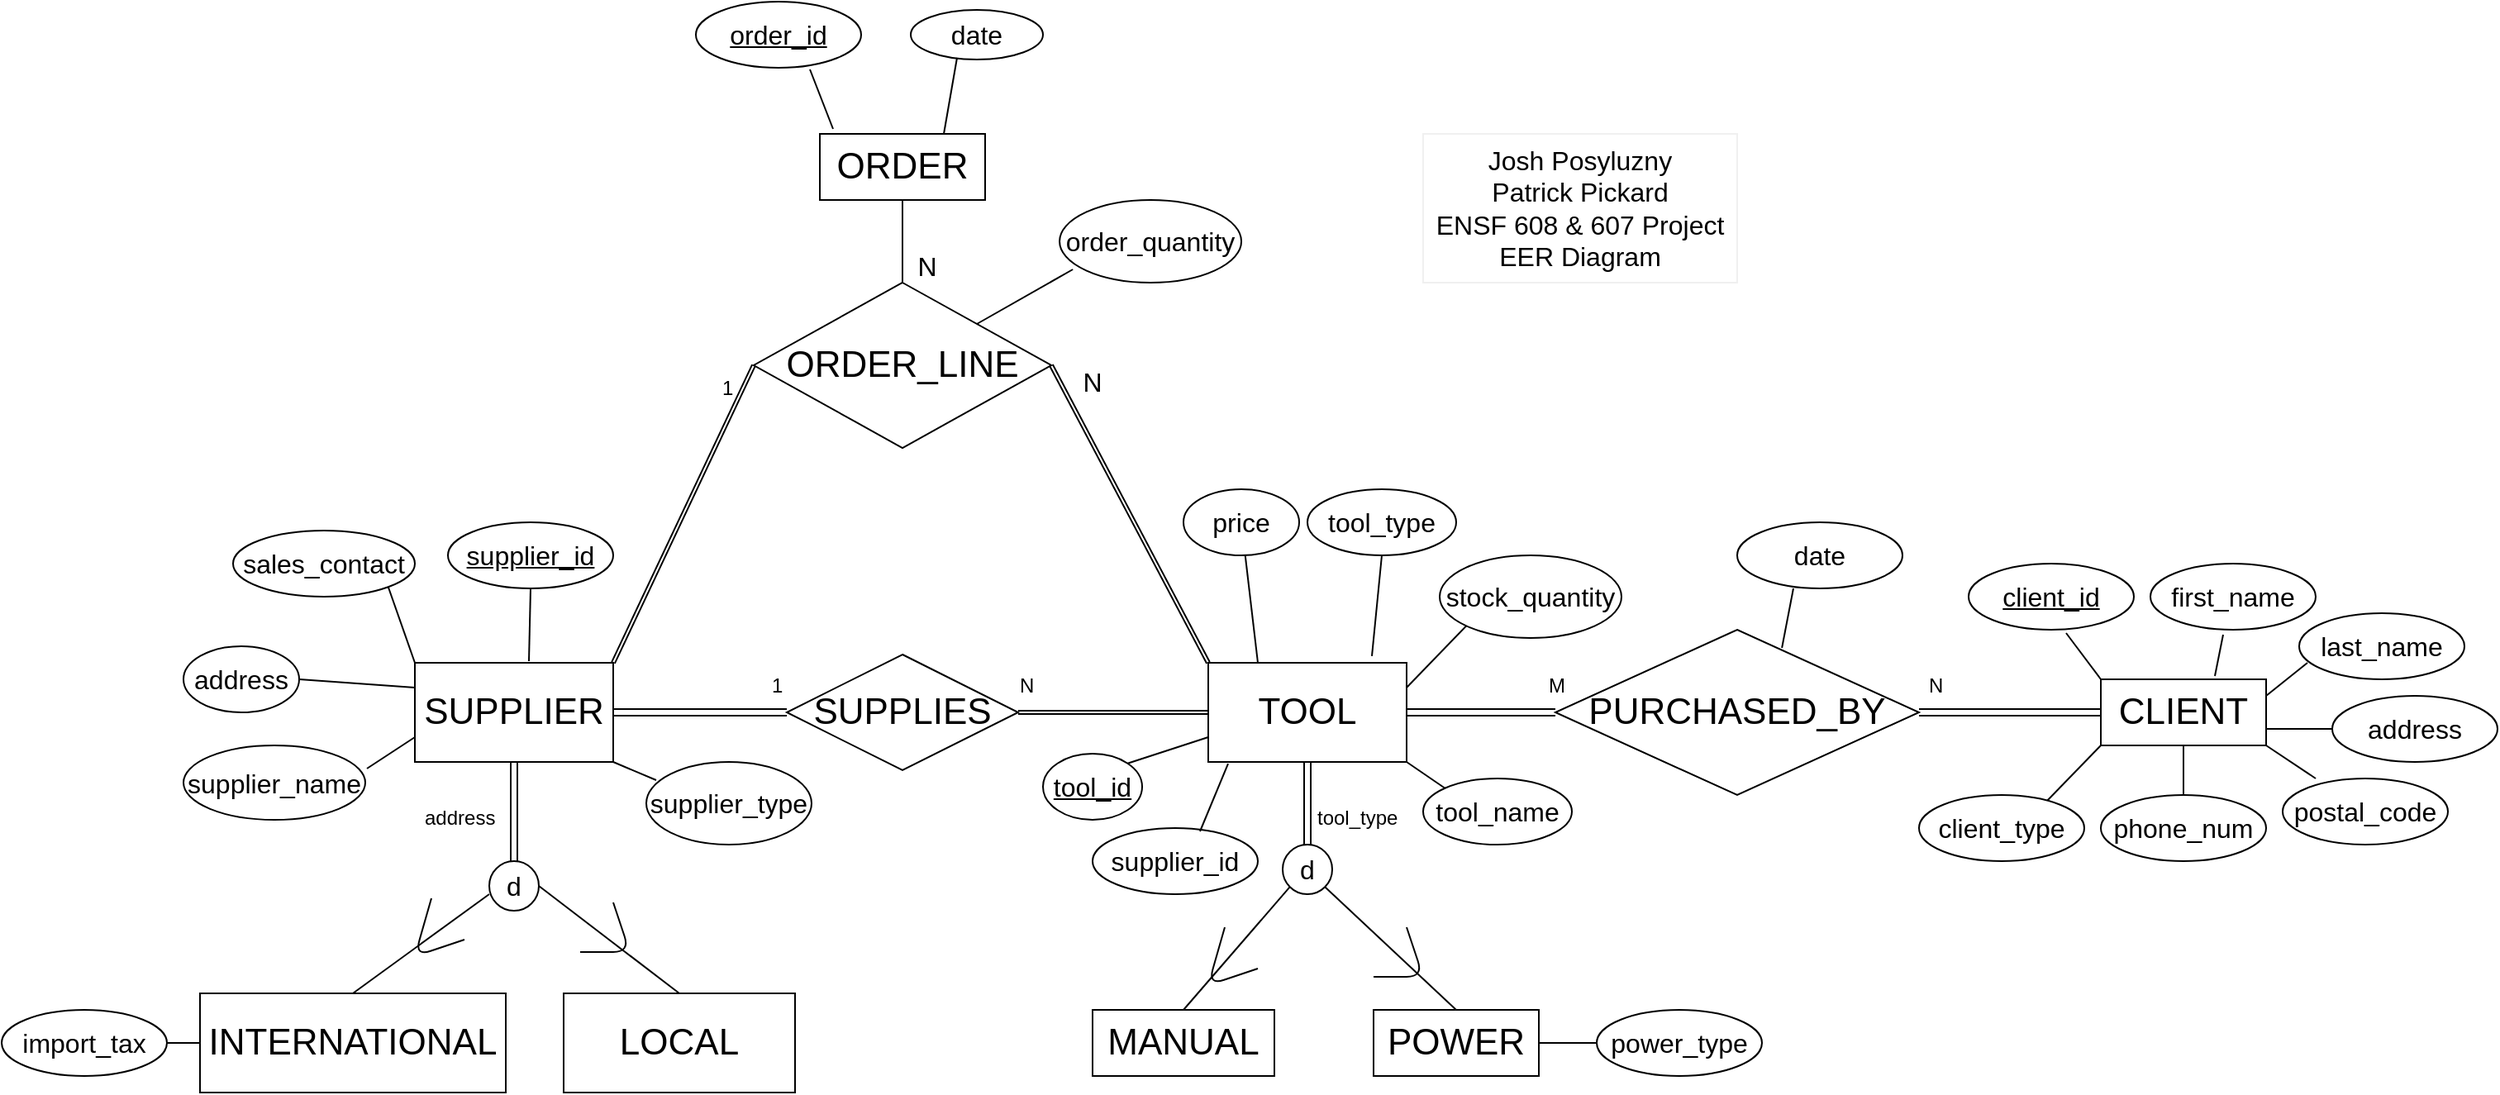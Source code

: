<mxfile version="13.9.9" type="device"><diagram id="N1eym-ta3Zyowu64CZf6" name="Page-1"><mxGraphModel dx="2912" dy="1182" grid="1" gridSize="10" guides="1" tooltips="1" connect="1" arrows="1" fold="1" page="1" pageScale="1" pageWidth="850" pageHeight="1100" math="0" shadow="0"><root><mxCell id="0"/><mxCell id="1" parent="0"/><mxCell id="YOftisNOEijY0MqFy7kf-3" value="TOOL" style="whiteSpace=wrap;html=1;align=center;fontSize=22;" parent="1" vertex="1"><mxGeometry x="390" y="620" width="120" height="60" as="geometry"/></mxCell><mxCell id="YOftisNOEijY0MqFy7kf-5" value="tool_id" style="ellipse;whiteSpace=wrap;html=1;align=center;fontStyle=4;fontSize=16;" parent="1" vertex="1"><mxGeometry x="290" y="675" width="60" height="40" as="geometry"/></mxCell><mxCell id="YOftisNOEijY0MqFy7kf-6" value="tool_type" style="ellipse;whiteSpace=wrap;html=1;align=center;fontSize=16;" parent="1" vertex="1"><mxGeometry x="450" y="515" width="90" height="40" as="geometry"/></mxCell><mxCell id="YOftisNOEijY0MqFy7kf-7" value="tool_name" style="ellipse;whiteSpace=wrap;html=1;align=center;fontSize=16;" parent="1" vertex="1"><mxGeometry x="520" y="690" width="90" height="40" as="geometry"/></mxCell><mxCell id="YOftisNOEijY0MqFy7kf-8" value="stock_quantity" style="ellipse;whiteSpace=wrap;html=1;align=center;fontSize=16;" parent="1" vertex="1"><mxGeometry x="530" y="555" width="110" height="50" as="geometry"/></mxCell><mxCell id="YOftisNOEijY0MqFy7kf-9" value="price" style="ellipse;whiteSpace=wrap;html=1;align=center;fontSize=16;" parent="1" vertex="1"><mxGeometry x="375" y="515" width="70" height="40" as="geometry"/></mxCell><mxCell id="YOftisNOEijY0MqFy7kf-10" value="SUPPLIER" style="whiteSpace=wrap;html=1;align=center;fontSize=22;" parent="1" vertex="1"><mxGeometry x="-90" y="620" width="120" height="60" as="geometry"/></mxCell><mxCell id="YOftisNOEijY0MqFy7kf-11" value="supplier_id" style="ellipse;whiteSpace=wrap;html=1;align=center;fontStyle=4;fontSize=16;" parent="1" vertex="1"><mxGeometry x="-70" y="535" width="100" height="40" as="geometry"/></mxCell><mxCell id="YOftisNOEijY0MqFy7kf-12" value="supplier_type" style="ellipse;whiteSpace=wrap;html=1;align=center;fontSize=16;" parent="1" vertex="1"><mxGeometry x="50" y="680" width="100" height="50" as="geometry"/></mxCell><mxCell id="YOftisNOEijY0MqFy7kf-13" value="supplier_name" style="ellipse;whiteSpace=wrap;html=1;align=center;fontSize=16;" parent="1" vertex="1"><mxGeometry x="-230" y="670" width="110" height="45" as="geometry"/></mxCell><mxCell id="YOftisNOEijY0MqFy7kf-14" value="address" style="ellipse;whiteSpace=wrap;html=1;align=center;fontSize=16;" parent="1" vertex="1"><mxGeometry x="-230" y="610" width="70" height="40" as="geometry"/></mxCell><mxCell id="YOftisNOEijY0MqFy7kf-15" value="sales_contact" style="ellipse;whiteSpace=wrap;html=1;align=center;fontSize=16;" parent="1" vertex="1"><mxGeometry x="-200" y="540" width="110" height="40" as="geometry"/></mxCell><mxCell id="YOftisNOEijY0MqFy7kf-16" value="SUPPLIES" style="shape=rhombus;perimeter=rhombusPerimeter;whiteSpace=wrap;html=1;align=center;fontSize=22;" parent="1" vertex="1"><mxGeometry x="135" y="615" width="140" height="70" as="geometry"/></mxCell><mxCell id="YOftisNOEijY0MqFy7kf-17" value="" style="shape=link;html=1;rounded=0;fontSize=22;entryX=0;entryY=0.5;entryDx=0;entryDy=0;" parent="1" target="YOftisNOEijY0MqFy7kf-16" edge="1"><mxGeometry relative="1" as="geometry"><mxPoint x="30" y="650" as="sourcePoint"/><mxPoint x="190" y="649.5" as="targetPoint"/></mxGeometry></mxCell><mxCell id="YOftisNOEijY0MqFy7kf-20" value="1" style="text;strokeColor=none;fillColor=none;spacingLeft=4;spacingRight=4;overflow=hidden;rotatable=0;points=[[0,0.5],[1,0.5]];portConstraint=eastwest;fontSize=12;" parent="1" vertex="1"><mxGeometry x="120" y="620" width="20" height="30" as="geometry"/></mxCell><mxCell id="YOftisNOEijY0MqFy7kf-21" value="N" style="text;strokeColor=none;fillColor=none;spacingLeft=4;spacingRight=4;overflow=hidden;rotatable=0;points=[[0,0.5],[1,0.5]];portConstraint=eastwest;fontSize=12;" parent="1" vertex="1"><mxGeometry x="270" y="620" width="20" height="30" as="geometry"/></mxCell><mxCell id="YOftisNOEijY0MqFy7kf-22" value="ORDER" style="whiteSpace=wrap;html=1;align=center;fontSize=22;" parent="1" vertex="1"><mxGeometry x="155" y="300" width="100" height="40" as="geometry"/></mxCell><mxCell id="YOftisNOEijY0MqFy7kf-24" value="order_id" style="ellipse;whiteSpace=wrap;html=1;align=center;fontStyle=4;fontSize=16;" parent="1" vertex="1"><mxGeometry x="80" y="220" width="100" height="40" as="geometry"/></mxCell><mxCell id="YOftisNOEijY0MqFy7kf-26" value="ORDER_LINE" style="shape=rhombus;perimeter=rhombusPerimeter;whiteSpace=wrap;html=1;align=center;fontSize=22;" parent="1" vertex="1"><mxGeometry x="115" y="390" width="180" height="100" as="geometry"/></mxCell><mxCell id="YOftisNOEijY0MqFy7kf-27" value="" style="endArrow=none;html=1;rounded=0;fontSize=22;entryX=0.5;entryY=1;entryDx=0;entryDy=0;exitX=0.5;exitY=0;exitDx=0;exitDy=0;" parent="1" source="YOftisNOEijY0MqFy7kf-26" target="YOftisNOEijY0MqFy7kf-22" edge="1"><mxGeometry relative="1" as="geometry"><mxPoint x="45" y="470" as="sourcePoint"/><mxPoint x="205" y="470" as="targetPoint"/></mxGeometry></mxCell><mxCell id="YOftisNOEijY0MqFy7kf-29" value="date" style="ellipse;whiteSpace=wrap;html=1;align=center;fontSize=16;" parent="1" vertex="1"><mxGeometry x="210" y="225" width="80" height="30" as="geometry"/></mxCell><mxCell id="YOftisNOEijY0MqFy7kf-33" value="" style="shape=link;html=1;rounded=0;fontSize=22;entryX=0;entryY=0.5;entryDx=0;entryDy=0;width=2;exitX=1;exitY=0.5;exitDx=0;exitDy=0;" parent="1" source="YOftisNOEijY0MqFy7kf-16" target="YOftisNOEijY0MqFy7kf-3" edge="1"><mxGeometry relative="1" as="geometry"><mxPoint x="310" y="685" as="sourcePoint"/><mxPoint x="430" y="685" as="targetPoint"/></mxGeometry></mxCell><mxCell id="YOftisNOEijY0MqFy7kf-37" value="order_quantity" style="ellipse;whiteSpace=wrap;html=1;align=center;fontSize=16;" parent="1" vertex="1"><mxGeometry x="300.03" y="340" width="110" height="50" as="geometry"/></mxCell><mxCell id="YOftisNOEijY0MqFy7kf-44" value="INTERNATIONAL" style="whiteSpace=wrap;html=1;align=center;fontSize=22;" parent="1" vertex="1"><mxGeometry x="-220" y="820" width="185" height="60" as="geometry"/></mxCell><mxCell id="YOftisNOEijY0MqFy7kf-48" value="" style="endArrow=none;html=1;rounded=0;fontSize=22;exitX=0.5;exitY=1;exitDx=0;exitDy=0;entryX=0.5;entryY=0;entryDx=0;entryDy=0;" parent="1" target="YOftisNOEijY0MqFy7kf-44" edge="1"><mxGeometry relative="1" as="geometry"><mxPoint x="-45" y="760" as="sourcePoint"/><mxPoint x="-45" y="820" as="targetPoint"/></mxGeometry></mxCell><mxCell id="YOftisNOEijY0MqFy7kf-51" value="" style="endArrow=none;html=1;fontSize=22;" parent="1" edge="1"><mxGeometry width="50" height="50" relative="1" as="geometry"><mxPoint x="-80" y="762.5" as="sourcePoint"/><mxPoint x="-60" y="787.5" as="targetPoint"/><Array as="points"><mxPoint x="-90" y="797.5"/></Array></mxGeometry></mxCell><mxCell id="YOftisNOEijY0MqFy7kf-52" value="import_tax" style="ellipse;whiteSpace=wrap;html=1;align=center;fontSize=16;" parent="1" vertex="1"><mxGeometry x="-340" y="830" width="100" height="40" as="geometry"/></mxCell><mxCell id="YOftisNOEijY0MqFy7kf-53" value="POWER" style="whiteSpace=wrap;html=1;align=center;fontSize=22;" parent="1" vertex="1"><mxGeometry x="490" y="830" width="100" height="40" as="geometry"/></mxCell><mxCell id="YOftisNOEijY0MqFy7kf-54" value="" style="endArrow=none;html=1;rounded=0;fontSize=22;entryX=0.5;entryY=0;entryDx=0;entryDy=0;exitX=1;exitY=1;exitDx=0;exitDy=0;" parent="1" source="ExT4y5RC3eAS4JhBuVtr-16" target="YOftisNOEijY0MqFy7kf-53" edge="1"><mxGeometry relative="1" as="geometry"><mxPoint x="510" y="770" as="sourcePoint"/><mxPoint x="450" y="740" as="targetPoint"/></mxGeometry></mxCell><mxCell id="YOftisNOEijY0MqFy7kf-56" value="tool_type" style="text;strokeColor=none;fillColor=none;spacingLeft=4;spacingRight=4;overflow=hidden;rotatable=0;points=[[0,0.5],[1,0.5]];portConstraint=eastwest;fontSize=12;" parent="1" vertex="1"><mxGeometry x="450" y="700" width="60" height="20" as="geometry"/></mxCell><mxCell id="YOftisNOEijY0MqFy7kf-59" value="power_type" style="ellipse;whiteSpace=wrap;html=1;align=center;fontSize=16;" parent="1" vertex="1"><mxGeometry x="625" y="830" width="100" height="40" as="geometry"/></mxCell><mxCell id="YOftisNOEijY0MqFy7kf-61" value="CLIENT" style="whiteSpace=wrap;html=1;align=center;fontSize=22;" parent="1" vertex="1"><mxGeometry x="930" y="630" width="100" height="40" as="geometry"/></mxCell><mxCell id="YOftisNOEijY0MqFy7kf-62" value="PURCHASED_BY" style="shape=rhombus;perimeter=rhombusPerimeter;whiteSpace=wrap;html=1;align=center;fontSize=22;" parent="1" vertex="1"><mxGeometry x="600" y="600" width="220" height="100" as="geometry"/></mxCell><mxCell id="YOftisNOEijY0MqFy7kf-63" value="address" style="text;strokeColor=none;fillColor=none;spacingLeft=4;spacingRight=4;overflow=hidden;rotatable=0;points=[[0,0.5],[1,0.5]];portConstraint=eastwest;fontSize=12;" parent="1" vertex="1"><mxGeometry x="-90" y="700" width="60" height="30" as="geometry"/></mxCell><mxCell id="YOftisNOEijY0MqFy7kf-66" value="" style="endArrow=none;html=1;rounded=0;fontSize=22;exitX=1;exitY=0;exitDx=0;exitDy=0;entryX=0.073;entryY=0.84;entryDx=0;entryDy=0;entryPerimeter=0;" parent="1" source="YOftisNOEijY0MqFy7kf-26" target="YOftisNOEijY0MqFy7kf-37" edge="1"><mxGeometry relative="1" as="geometry"><mxPoint x="95" y="440" as="sourcePoint"/><mxPoint x="310.03" y="390" as="targetPoint"/></mxGeometry></mxCell><mxCell id="YOftisNOEijY0MqFy7kf-67" value="" style="endArrow=none;html=1;rounded=0;fontSize=22;exitX=0.69;exitY=1.025;exitDx=0;exitDy=0;exitPerimeter=0;entryX=0.08;entryY=-0.075;entryDx=0;entryDy=0;entryPerimeter=0;" parent="1" source="YOftisNOEijY0MqFy7kf-24" target="YOftisNOEijY0MqFy7kf-22" edge="1"><mxGeometry relative="1" as="geometry"><mxPoint x="95" y="440" as="sourcePoint"/><mxPoint x="255" y="440" as="targetPoint"/></mxGeometry></mxCell><mxCell id="YOftisNOEijY0MqFy7kf-68" value="" style="endArrow=none;html=1;rounded=0;fontSize=22;entryX=0.35;entryY=0.967;entryDx=0;entryDy=0;entryPerimeter=0;exitX=0.75;exitY=0;exitDx=0;exitDy=0;" parent="1" source="YOftisNOEijY0MqFy7kf-22" target="YOftisNOEijY0MqFy7kf-29" edge="1"><mxGeometry relative="1" as="geometry"><mxPoint x="95" y="440" as="sourcePoint"/><mxPoint x="255" y="440" as="targetPoint"/></mxGeometry></mxCell><mxCell id="YOftisNOEijY0MqFy7kf-69" value="" style="endArrow=none;html=1;rounded=0;fontSize=22;entryX=1;entryY=1;entryDx=0;entryDy=0;exitX=0.06;exitY=0.22;exitDx=0;exitDy=0;exitPerimeter=0;" parent="1" source="YOftisNOEijY0MqFy7kf-12" target="YOftisNOEijY0MqFy7kf-10" edge="1"><mxGeometry relative="1" as="geometry"><mxPoint x="55" y="690" as="sourcePoint"/><mxPoint x="500" y="490" as="targetPoint"/></mxGeometry></mxCell><mxCell id="YOftisNOEijY0MqFy7kf-70" value="" style="endArrow=none;html=1;rounded=0;fontSize=22;exitX=0.5;exitY=1;exitDx=0;exitDy=0;entryX=0.325;entryY=-0.017;entryDx=0;entryDy=0;entryPerimeter=0;" parent="1" source="YOftisNOEijY0MqFy7kf-11" edge="1"><mxGeometry relative="1" as="geometry"><mxPoint x="370" y="490" as="sourcePoint"/><mxPoint x="-21" y="618.98" as="targetPoint"/></mxGeometry></mxCell><mxCell id="YOftisNOEijY0MqFy7kf-71" value="" style="endArrow=none;html=1;rounded=0;fontSize=22;exitX=1;exitY=1;exitDx=0;exitDy=0;entryX=0;entryY=0;entryDx=0;entryDy=0;" parent="1" source="YOftisNOEijY0MqFy7kf-15" target="YOftisNOEijY0MqFy7kf-10" edge="1"><mxGeometry relative="1" as="geometry"><mxPoint x="340" y="490" as="sourcePoint"/><mxPoint x="500" y="490" as="targetPoint"/></mxGeometry></mxCell><mxCell id="YOftisNOEijY0MqFy7kf-72" value="" style="endArrow=none;html=1;rounded=0;fontSize=22;exitX=1;exitY=0.5;exitDx=0;exitDy=0;entryX=0;entryY=0.25;entryDx=0;entryDy=0;" parent="1" source="YOftisNOEijY0MqFy7kf-14" target="YOftisNOEijY0MqFy7kf-10" edge="1"><mxGeometry relative="1" as="geometry"><mxPoint x="340" y="490" as="sourcePoint"/><mxPoint x="500" y="490" as="targetPoint"/></mxGeometry></mxCell><mxCell id="YOftisNOEijY0MqFy7kf-73" value="" style="endArrow=none;html=1;rounded=0;fontSize=22;exitX=1.009;exitY=0.311;exitDx=0;exitDy=0;exitPerimeter=0;entryX=0;entryY=0.75;entryDx=0;entryDy=0;" parent="1" source="YOftisNOEijY0MqFy7kf-13" target="YOftisNOEijY0MqFy7kf-10" edge="1"><mxGeometry relative="1" as="geometry"><mxPoint x="340" y="490" as="sourcePoint"/><mxPoint x="500" y="490" as="targetPoint"/></mxGeometry></mxCell><mxCell id="YOftisNOEijY0MqFy7kf-74" value="" style="endArrow=none;html=1;rounded=0;fontSize=22;exitX=1;exitY=0.5;exitDx=0;exitDy=0;" parent="1" source="YOftisNOEijY0MqFy7kf-52" target="YOftisNOEijY0MqFy7kf-44" edge="1"><mxGeometry relative="1" as="geometry"><mxPoint x="210" y="560" as="sourcePoint"/><mxPoint x="370" y="560" as="targetPoint"/></mxGeometry></mxCell><mxCell id="YOftisNOEijY0MqFy7kf-75" value="" style="endArrow=none;html=1;rounded=0;fontSize=22;entryX=0;entryY=1;entryDx=0;entryDy=0;exitX=1;exitY=0.25;exitDx=0;exitDy=0;" parent="1" source="YOftisNOEijY0MqFy7kf-3" target="YOftisNOEijY0MqFy7kf-8" edge="1"><mxGeometry relative="1" as="geometry"><mxPoint x="340" y="490" as="sourcePoint"/><mxPoint x="500" y="490" as="targetPoint"/></mxGeometry></mxCell><mxCell id="YOftisNOEijY0MqFy7kf-76" value="" style="endArrow=none;html=1;rounded=0;fontSize=22;exitX=0.5;exitY=1;exitDx=0;exitDy=0;entryX=0.825;entryY=-0.067;entryDx=0;entryDy=0;entryPerimeter=0;" parent="1" source="YOftisNOEijY0MqFy7kf-6" target="YOftisNOEijY0MqFy7kf-3" edge="1"><mxGeometry relative="1" as="geometry"><mxPoint x="340" y="490" as="sourcePoint"/><mxPoint x="500" y="490" as="targetPoint"/></mxGeometry></mxCell><mxCell id="YOftisNOEijY0MqFy7kf-77" value="" style="endArrow=none;html=1;rounded=0;fontSize=22;entryX=0.25;entryY=0;entryDx=0;entryDy=0;" parent="1" source="YOftisNOEijY0MqFy7kf-9" target="YOftisNOEijY0MqFy7kf-3" edge="1"><mxGeometry relative="1" as="geometry"><mxPoint x="340" y="490" as="sourcePoint"/><mxPoint x="500" y="490" as="targetPoint"/></mxGeometry></mxCell><mxCell id="YOftisNOEijY0MqFy7kf-78" value="" style="endArrow=none;html=1;rounded=0;fontSize=22;exitX=1;exitY=0;exitDx=0;exitDy=0;entryX=0;entryY=0.75;entryDx=0;entryDy=0;" parent="1" source="YOftisNOEijY0MqFy7kf-5" target="YOftisNOEijY0MqFy7kf-3" edge="1"><mxGeometry relative="1" as="geometry"><mxPoint x="340" y="490" as="sourcePoint"/><mxPoint x="500" y="490" as="targetPoint"/></mxGeometry></mxCell><mxCell id="YOftisNOEijY0MqFy7kf-79" value="" style="endArrow=none;html=1;rounded=0;fontSize=22;exitX=0;exitY=0;exitDx=0;exitDy=0;entryX=1;entryY=1;entryDx=0;entryDy=0;" parent="1" source="YOftisNOEijY0MqFy7kf-7" target="YOftisNOEijY0MqFy7kf-3" edge="1"><mxGeometry relative="1" as="geometry"><mxPoint x="340" y="490" as="sourcePoint"/><mxPoint x="500" y="490" as="targetPoint"/></mxGeometry></mxCell><mxCell id="YOftisNOEijY0MqFy7kf-80" value="" style="endArrow=none;html=1;rounded=0;fontSize=22;entryX=0;entryY=0.5;entryDx=0;entryDy=0;exitX=1;exitY=0.5;exitDx=0;exitDy=0;" parent="1" source="YOftisNOEijY0MqFy7kf-53" target="YOftisNOEijY0MqFy7kf-59" edge="1"><mxGeometry relative="1" as="geometry"><mxPoint x="430" y="480" as="sourcePoint"/><mxPoint x="590" y="480" as="targetPoint"/></mxGeometry></mxCell><mxCell id="YOftisNOEijY0MqFy7kf-81" value="" style="shape=link;html=1;rounded=0;fontSize=22;exitX=1;exitY=0.5;exitDx=0;exitDy=0;entryX=0;entryY=0.5;entryDx=0;entryDy=0;" parent="1" source="YOftisNOEijY0MqFy7kf-3" target="YOftisNOEijY0MqFy7kf-62" edge="1"><mxGeometry relative="1" as="geometry"><mxPoint x="570" y="685" as="sourcePoint"/><mxPoint x="730" y="685" as="targetPoint"/></mxGeometry></mxCell><mxCell id="YOftisNOEijY0MqFy7kf-83" value="" style="shape=link;html=1;rounded=0;fontSize=22;entryX=0;entryY=0.5;entryDx=0;entryDy=0;exitX=1;exitY=0.5;exitDx=0;exitDy=0;" parent="1" source="YOftisNOEijY0MqFy7kf-62" target="YOftisNOEijY0MqFy7kf-61" edge="1"><mxGeometry relative="1" as="geometry"><mxPoint x="840" y="650" as="sourcePoint"/><mxPoint x="520" y="490" as="targetPoint"/></mxGeometry></mxCell><mxCell id="YOftisNOEijY0MqFy7kf-86" value="M" style="text;strokeColor=none;fillColor=none;spacingLeft=4;spacingRight=4;overflow=hidden;rotatable=0;points=[[0,0.5],[1,0.5]];portConstraint=eastwest;fontSize=12;" parent="1" vertex="1"><mxGeometry x="590" y="620" width="20" height="30" as="geometry"/></mxCell><mxCell id="YOftisNOEijY0MqFy7kf-87" value="N" style="text;strokeColor=none;fillColor=none;spacingLeft=4;spacingRight=4;overflow=hidden;rotatable=0;points=[[0,0.5],[1,0.5]];portConstraint=eastwest;fontSize=12;" parent="1" vertex="1"><mxGeometry x="820" y="620" width="20" height="30" as="geometry"/></mxCell><mxCell id="YOftisNOEijY0MqFy7kf-88" value="client_id" style="ellipse;whiteSpace=wrap;html=1;align=center;fontStyle=4;fontSize=16;" parent="1" vertex="1"><mxGeometry x="850" y="560" width="100" height="40" as="geometry"/></mxCell><mxCell id="YOftisNOEijY0MqFy7kf-89" value="first_name" style="ellipse;whiteSpace=wrap;html=1;align=center;fontSize=16;" parent="1" vertex="1"><mxGeometry x="960" y="560" width="100" height="40" as="geometry"/></mxCell><mxCell id="YOftisNOEijY0MqFy7kf-90" value="last_name" style="ellipse;whiteSpace=wrap;html=1;align=center;fontSize=16;" parent="1" vertex="1"><mxGeometry x="1050" y="590" width="100" height="40" as="geometry"/></mxCell><mxCell id="YOftisNOEijY0MqFy7kf-91" value="address" style="ellipse;whiteSpace=wrap;html=1;align=center;fontSize=16;" parent="1" vertex="1"><mxGeometry x="1070" y="640" width="100" height="40" as="geometry"/></mxCell><mxCell id="YOftisNOEijY0MqFy7kf-92" value="postal_code" style="ellipse;whiteSpace=wrap;html=1;align=center;fontSize=16;" parent="1" vertex="1"><mxGeometry x="1040" y="690" width="100" height="40" as="geometry"/></mxCell><mxCell id="YOftisNOEijY0MqFy7kf-93" value="phone_num" style="ellipse;whiteSpace=wrap;html=1;align=center;fontSize=16;" parent="1" vertex="1"><mxGeometry x="930" y="700" width="100" height="40" as="geometry"/></mxCell><mxCell id="YOftisNOEijY0MqFy7kf-94" value="" style="endArrow=none;html=1;rounded=0;fontSize=16;entryX=0.59;entryY=1.05;entryDx=0;entryDy=0;entryPerimeter=0;exitX=0;exitY=0;exitDx=0;exitDy=0;" parent="1" source="YOftisNOEijY0MqFy7kf-61" target="YOftisNOEijY0MqFy7kf-88" edge="1"><mxGeometry relative="1" as="geometry"><mxPoint x="360" y="490" as="sourcePoint"/><mxPoint x="520" y="490" as="targetPoint"/></mxGeometry></mxCell><mxCell id="YOftisNOEijY0MqFy7kf-95" value="" style="endArrow=none;html=1;rounded=0;fontSize=16;entryX=0.44;entryY=1.075;entryDx=0;entryDy=0;entryPerimeter=0;exitX=0.69;exitY=-0.05;exitDx=0;exitDy=0;exitPerimeter=0;" parent="1" source="YOftisNOEijY0MqFy7kf-61" target="YOftisNOEijY0MqFy7kf-89" edge="1"><mxGeometry relative="1" as="geometry"><mxPoint x="360" y="490" as="sourcePoint"/><mxPoint x="520" y="490" as="targetPoint"/></mxGeometry></mxCell><mxCell id="YOftisNOEijY0MqFy7kf-96" value="" style="endArrow=none;html=1;rounded=0;fontSize=16;entryX=0.05;entryY=0.75;entryDx=0;entryDy=0;entryPerimeter=0;exitX=1;exitY=0.25;exitDx=0;exitDy=0;" parent="1" source="YOftisNOEijY0MqFy7kf-61" target="YOftisNOEijY0MqFy7kf-90" edge="1"><mxGeometry relative="1" as="geometry"><mxPoint x="360" y="490" as="sourcePoint"/><mxPoint x="520" y="490" as="targetPoint"/></mxGeometry></mxCell><mxCell id="YOftisNOEijY0MqFy7kf-99" value="" style="endArrow=none;html=1;rounded=0;fontSize=16;entryX=0;entryY=0.5;entryDx=0;entryDy=0;exitX=1;exitY=0.75;exitDx=0;exitDy=0;" parent="1" source="YOftisNOEijY0MqFy7kf-61" target="YOftisNOEijY0MqFy7kf-91" edge="1"><mxGeometry relative="1" as="geometry"><mxPoint x="360" y="490" as="sourcePoint"/><mxPoint x="520" y="490" as="targetPoint"/></mxGeometry></mxCell><mxCell id="YOftisNOEijY0MqFy7kf-100" value="" style="endArrow=none;html=1;rounded=0;fontSize=16;entryX=0.2;entryY=0;entryDx=0;entryDy=0;entryPerimeter=0;exitX=1;exitY=1;exitDx=0;exitDy=0;" parent="1" source="YOftisNOEijY0MqFy7kf-61" target="YOftisNOEijY0MqFy7kf-92" edge="1"><mxGeometry relative="1" as="geometry"><mxPoint x="360" y="490" as="sourcePoint"/><mxPoint x="520" y="490" as="targetPoint"/></mxGeometry></mxCell><mxCell id="YOftisNOEijY0MqFy7kf-101" value="" style="endArrow=none;html=1;rounded=0;fontSize=16;entryX=0.5;entryY=1;entryDx=0;entryDy=0;exitX=0.5;exitY=0;exitDx=0;exitDy=0;" parent="1" source="YOftisNOEijY0MqFy7kf-93" target="YOftisNOEijY0MqFy7kf-61" edge="1"><mxGeometry relative="1" as="geometry"><mxPoint x="360" y="490" as="sourcePoint"/><mxPoint x="520" y="490" as="targetPoint"/></mxGeometry></mxCell><mxCell id="YOftisNOEijY0MqFy7kf-102" value="" style="endArrow=none;html=1;rounded=0;fontSize=16;entryX=0;entryY=1;entryDx=0;entryDy=0;exitX=0.77;exitY=0.1;exitDx=0;exitDy=0;exitPerimeter=0;" parent="1" source="YOftisNOEijY0MqFy7kf-103" target="YOftisNOEijY0MqFy7kf-61" edge="1"><mxGeometry relative="1" as="geometry"><mxPoint x="900" y="700" as="sourcePoint"/><mxPoint x="520" y="490" as="targetPoint"/></mxGeometry></mxCell><mxCell id="YOftisNOEijY0MqFy7kf-103" value="client_type" style="ellipse;whiteSpace=wrap;html=1;align=center;fontSize=16;" parent="1" vertex="1"><mxGeometry x="820" y="700" width="100" height="40" as="geometry"/></mxCell><mxCell id="YOftisNOEijY0MqFy7kf-105" value="supplier_id" style="ellipse;whiteSpace=wrap;html=1;align=center;fontSize=16;" parent="1" vertex="1"><mxGeometry x="320" y="720" width="100" height="40" as="geometry"/></mxCell><mxCell id="YOftisNOEijY0MqFy7kf-106" value="" style="endArrow=none;html=1;rounded=0;fontSize=16;entryX=0.1;entryY=1.017;entryDx=0;entryDy=0;entryPerimeter=0;exitX=0.65;exitY=0.05;exitDx=0;exitDy=0;exitPerimeter=0;" parent="1" source="YOftisNOEijY0MqFy7kf-105" target="YOftisNOEijY0MqFy7kf-3" edge="1"><mxGeometry relative="1" as="geometry"><mxPoint x="340" y="990" as="sourcePoint"/><mxPoint x="500" y="990" as="targetPoint"/></mxGeometry></mxCell><mxCell id="ExT4y5RC3eAS4JhBuVtr-4" value="date" style="ellipse;whiteSpace=wrap;html=1;align=center;fontSize=16;" vertex="1" parent="1"><mxGeometry x="710" y="535" width="100" height="40" as="geometry"/></mxCell><mxCell id="ExT4y5RC3eAS4JhBuVtr-5" value="" style="endArrow=none;html=1;rounded=0;fontSize=16;entryX=0.34;entryY=1;entryDx=0;entryDy=0;entryPerimeter=0;exitX=0.623;exitY=0.11;exitDx=0;exitDy=0;exitPerimeter=0;" edge="1" parent="1" source="YOftisNOEijY0MqFy7kf-62" target="ExT4y5RC3eAS4JhBuVtr-4"><mxGeometry relative="1" as="geometry"><mxPoint x="310" y="600" as="sourcePoint"/><mxPoint x="470" y="600" as="targetPoint"/></mxGeometry></mxCell><mxCell id="ExT4y5RC3eAS4JhBuVtr-6" value="1" style="text;strokeColor=none;fillColor=none;spacingLeft=4;spacingRight=4;overflow=hidden;rotatable=0;points=[[0,0.5],[1,0.5]];portConstraint=eastwest;fontSize=12;" vertex="1" parent="1"><mxGeometry x="90.03" y="440" width="40" height="30" as="geometry"/></mxCell><mxCell id="ExT4y5RC3eAS4JhBuVtr-7" value="N" style="text;html=1;strokeColor=none;fillColor=none;align=center;verticalAlign=middle;whiteSpace=wrap;rounded=0;fontSize=16;" vertex="1" parent="1"><mxGeometry x="200.03" y="370" width="40" height="20" as="geometry"/></mxCell><mxCell id="ExT4y5RC3eAS4JhBuVtr-8" value="N" style="text;html=1;strokeColor=none;fillColor=none;align=center;verticalAlign=middle;whiteSpace=wrap;rounded=0;fontSize=16;" vertex="1" parent="1"><mxGeometry x="300.03" y="440" width="40" height="20" as="geometry"/></mxCell><mxCell id="ExT4y5RC3eAS4JhBuVtr-9" value="" style="shape=link;html=1;rounded=0;fontSize=16;entryX=0.5;entryY=1;entryDx=0;entryDy=0;" edge="1" parent="1" target="YOftisNOEijY0MqFy7kf-10"><mxGeometry relative="1" as="geometry"><mxPoint x="-30" y="740" as="sourcePoint"/><mxPoint x="130" y="850" as="targetPoint"/></mxGeometry></mxCell><mxCell id="ExT4y5RC3eAS4JhBuVtr-11" value="d" style="ellipse;whiteSpace=wrap;html=1;aspect=fixed;fontSize=16;" vertex="1" parent="1"><mxGeometry x="-45" y="740" width="30" height="30" as="geometry"/></mxCell><mxCell id="ExT4y5RC3eAS4JhBuVtr-12" value="LOCAL" style="whiteSpace=wrap;html=1;align=center;fontSize=22;" vertex="1" parent="1"><mxGeometry y="820" width="140" height="60" as="geometry"/></mxCell><mxCell id="ExT4y5RC3eAS4JhBuVtr-13" value="" style="endArrow=none;html=1;rounded=0;fontSize=22;exitX=1;exitY=0.5;exitDx=0;exitDy=0;entryX=0.5;entryY=0;entryDx=0;entryDy=0;" edge="1" parent="1" target="ExT4y5RC3eAS4JhBuVtr-12" source="ExT4y5RC3eAS4JhBuVtr-11"><mxGeometry relative="1" as="geometry"><mxPoint x="175" y="760" as="sourcePoint"/><mxPoint x="175" y="820" as="targetPoint"/></mxGeometry></mxCell><mxCell id="ExT4y5RC3eAS4JhBuVtr-14" value="" style="endArrow=none;html=1;fontSize=22;" edge="1" parent="1"><mxGeometry width="50" height="50" relative="1" as="geometry"><mxPoint x="10" y="795" as="sourcePoint"/><mxPoint x="30" y="765" as="targetPoint"/><Array as="points"><mxPoint x="40" y="795"/></Array></mxGeometry></mxCell><mxCell id="ExT4y5RC3eAS4JhBuVtr-15" value="" style="shape=link;html=1;rounded=0;fontSize=16;entryX=0.5;entryY=1;entryDx=0;entryDy=0;exitX=0.5;exitY=0;exitDx=0;exitDy=0;" edge="1" parent="1" source="ExT4y5RC3eAS4JhBuVtr-16"><mxGeometry relative="1" as="geometry"><mxPoint x="450" y="740" as="sourcePoint"/><mxPoint x="450" y="680" as="targetPoint"/></mxGeometry></mxCell><mxCell id="ExT4y5RC3eAS4JhBuVtr-16" value="d" style="ellipse;whiteSpace=wrap;html=1;aspect=fixed;fontSize=16;" vertex="1" parent="1"><mxGeometry x="435" y="730" width="30" height="30" as="geometry"/></mxCell><mxCell id="ExT4y5RC3eAS4JhBuVtr-17" value="" style="endArrow=none;html=1;fontSize=22;" edge="1" parent="1"><mxGeometry width="50" height="50" relative="1" as="geometry"><mxPoint x="490" y="810" as="sourcePoint"/><mxPoint x="510" y="780" as="targetPoint"/><Array as="points"><mxPoint x="520" y="810"/></Array></mxGeometry></mxCell><mxCell id="ExT4y5RC3eAS4JhBuVtr-18" value="MANUAL" style="whiteSpace=wrap;html=1;align=center;fontSize=22;" vertex="1" parent="1"><mxGeometry x="320" y="830" width="110" height="40" as="geometry"/></mxCell><mxCell id="ExT4y5RC3eAS4JhBuVtr-19" value="" style="endArrow=none;html=1;rounded=0;fontSize=22;exitX=0;exitY=1;exitDx=0;exitDy=0;entryX=0.5;entryY=0;entryDx=0;entryDy=0;" edge="1" parent="1" target="ExT4y5RC3eAS4JhBuVtr-18" source="ExT4y5RC3eAS4JhBuVtr-16"><mxGeometry relative="1" as="geometry"><mxPoint x="440" y="760" as="sourcePoint"/><mxPoint x="440" y="820" as="targetPoint"/></mxGeometry></mxCell><mxCell id="ExT4y5RC3eAS4JhBuVtr-20" value="" style="endArrow=none;html=1;fontSize=22;" edge="1" parent="1"><mxGeometry width="50" height="50" relative="1" as="geometry"><mxPoint x="400" y="780" as="sourcePoint"/><mxPoint x="420" y="805" as="targetPoint"/><Array as="points"><mxPoint x="390" y="815"/></Array></mxGeometry></mxCell><mxCell id="ExT4y5RC3eAS4JhBuVtr-22" value="Josh Posyluzny&lt;br&gt;Patrick Pickard&lt;br&gt;ENSF 608 &amp;amp; 607 Project&lt;br&gt;EER Diagram" style="text;html=1;fillColor=none;align=center;verticalAlign=middle;whiteSpace=wrap;rounded=0;fontSize=16;strokeColor=#f0f0f0;" vertex="1" parent="1"><mxGeometry x="520" y="300" width="190" height="90" as="geometry"/></mxCell><mxCell id="ExT4y5RC3eAS4JhBuVtr-23" value="" style="shape=link;html=1;rounded=0;fontSize=22;entryX=0;entryY=0;entryDx=0;entryDy=0;width=2;exitX=1;exitY=0.5;exitDx=0;exitDy=0;" edge="1" parent="1" source="YOftisNOEijY0MqFy7kf-26" target="YOftisNOEijY0MqFy7kf-3"><mxGeometry relative="1" as="geometry"><mxPoint x="300" y="660" as="sourcePoint"/><mxPoint x="400" y="660" as="targetPoint"/></mxGeometry></mxCell><mxCell id="ExT4y5RC3eAS4JhBuVtr-24" value="" style="shape=link;html=1;rounded=0;fontSize=22;entryX=1;entryY=0;entryDx=0;entryDy=0;width=2;exitX=0;exitY=0.5;exitDx=0;exitDy=0;" edge="1" parent="1" source="YOftisNOEijY0MqFy7kf-26" target="YOftisNOEijY0MqFy7kf-10"><mxGeometry relative="1" as="geometry"><mxPoint x="69.97" y="455" as="sourcePoint"/><mxPoint x="175" y="655" as="targetPoint"/></mxGeometry></mxCell></root></mxGraphModel></diagram></mxfile>